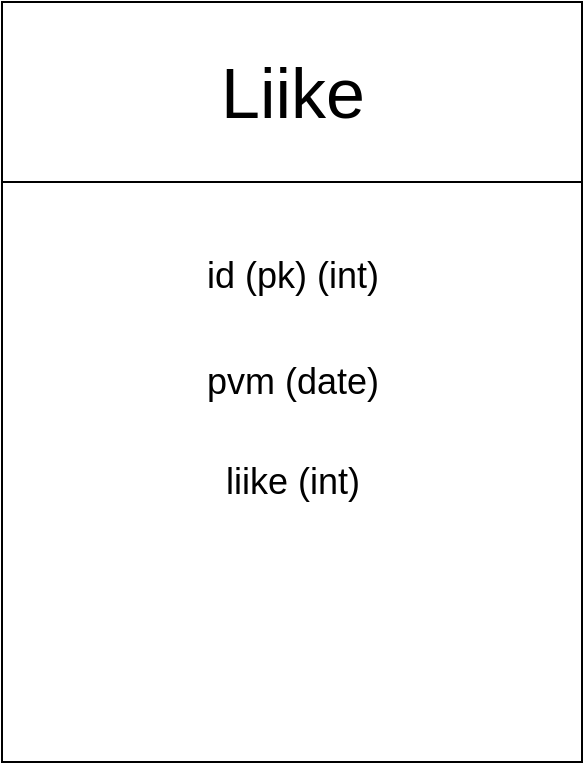 <mxfile version="20.3.0" type="github">
  <diagram id="77OiAB-3PES3sn5-who1" name="Sivu-1">
    <mxGraphModel dx="782" dy="468" grid="1" gridSize="10" guides="1" tooltips="1" connect="1" arrows="1" fold="1" page="1" pageScale="1" pageWidth="827" pageHeight="1169" math="0" shadow="0">
      <root>
        <mxCell id="0" />
        <mxCell id="1" parent="0" />
        <mxCell id="f8OnJNVtR6qTDWvrKz-K-1" value="" style="rounded=0;whiteSpace=wrap;html=1;strokeColor=#000000;" vertex="1" parent="1">
          <mxGeometry x="269" y="50" width="290" height="90" as="geometry" />
        </mxCell>
        <mxCell id="f8OnJNVtR6qTDWvrKz-K-2" value="" style="whiteSpace=wrap;html=1;aspect=fixed;" vertex="1" parent="1">
          <mxGeometry x="269" y="140" width="290" height="290" as="geometry" />
        </mxCell>
        <mxCell id="f8OnJNVtR6qTDWvrKz-K-13" value="&lt;font style=&quot;font-size: 35px;&quot;&gt;Liike&lt;/font&gt;" style="text;html=1;resizable=0;autosize=1;align=center;verticalAlign=middle;points=[];fillColor=none;strokeColor=none;rounded=0;" vertex="1" parent="1">
          <mxGeometry x="364" y="65" width="100" height="60" as="geometry" />
        </mxCell>
        <mxCell id="f8OnJNVtR6qTDWvrKz-K-14" value="&lt;span style=&quot;font-size: 18px;&quot;&gt;id (pk) (int)&lt;br&gt;&lt;/span&gt;" style="text;html=1;resizable=0;autosize=1;align=center;verticalAlign=middle;points=[];fillColor=none;strokeColor=none;rounded=0;fontSize=35;" vertex="1" parent="1">
          <mxGeometry x="359" y="150" width="110" height="60" as="geometry" />
        </mxCell>
        <mxCell id="f8OnJNVtR6qTDWvrKz-K-15" value="pvm (date)" style="text;html=1;resizable=0;autosize=1;align=center;verticalAlign=middle;points=[];fillColor=none;strokeColor=none;rounded=0;fontSize=18;" vertex="1" parent="1">
          <mxGeometry x="359" y="220" width="110" height="40" as="geometry" />
        </mxCell>
        <mxCell id="f8OnJNVtR6qTDWvrKz-K-16" value="liike (int)" style="text;html=1;resizable=0;autosize=1;align=center;verticalAlign=middle;points=[];fillColor=none;strokeColor=none;rounded=0;fontSize=18;" vertex="1" parent="1">
          <mxGeometry x="369" y="270" width="90" height="40" as="geometry" />
        </mxCell>
      </root>
    </mxGraphModel>
  </diagram>
</mxfile>
